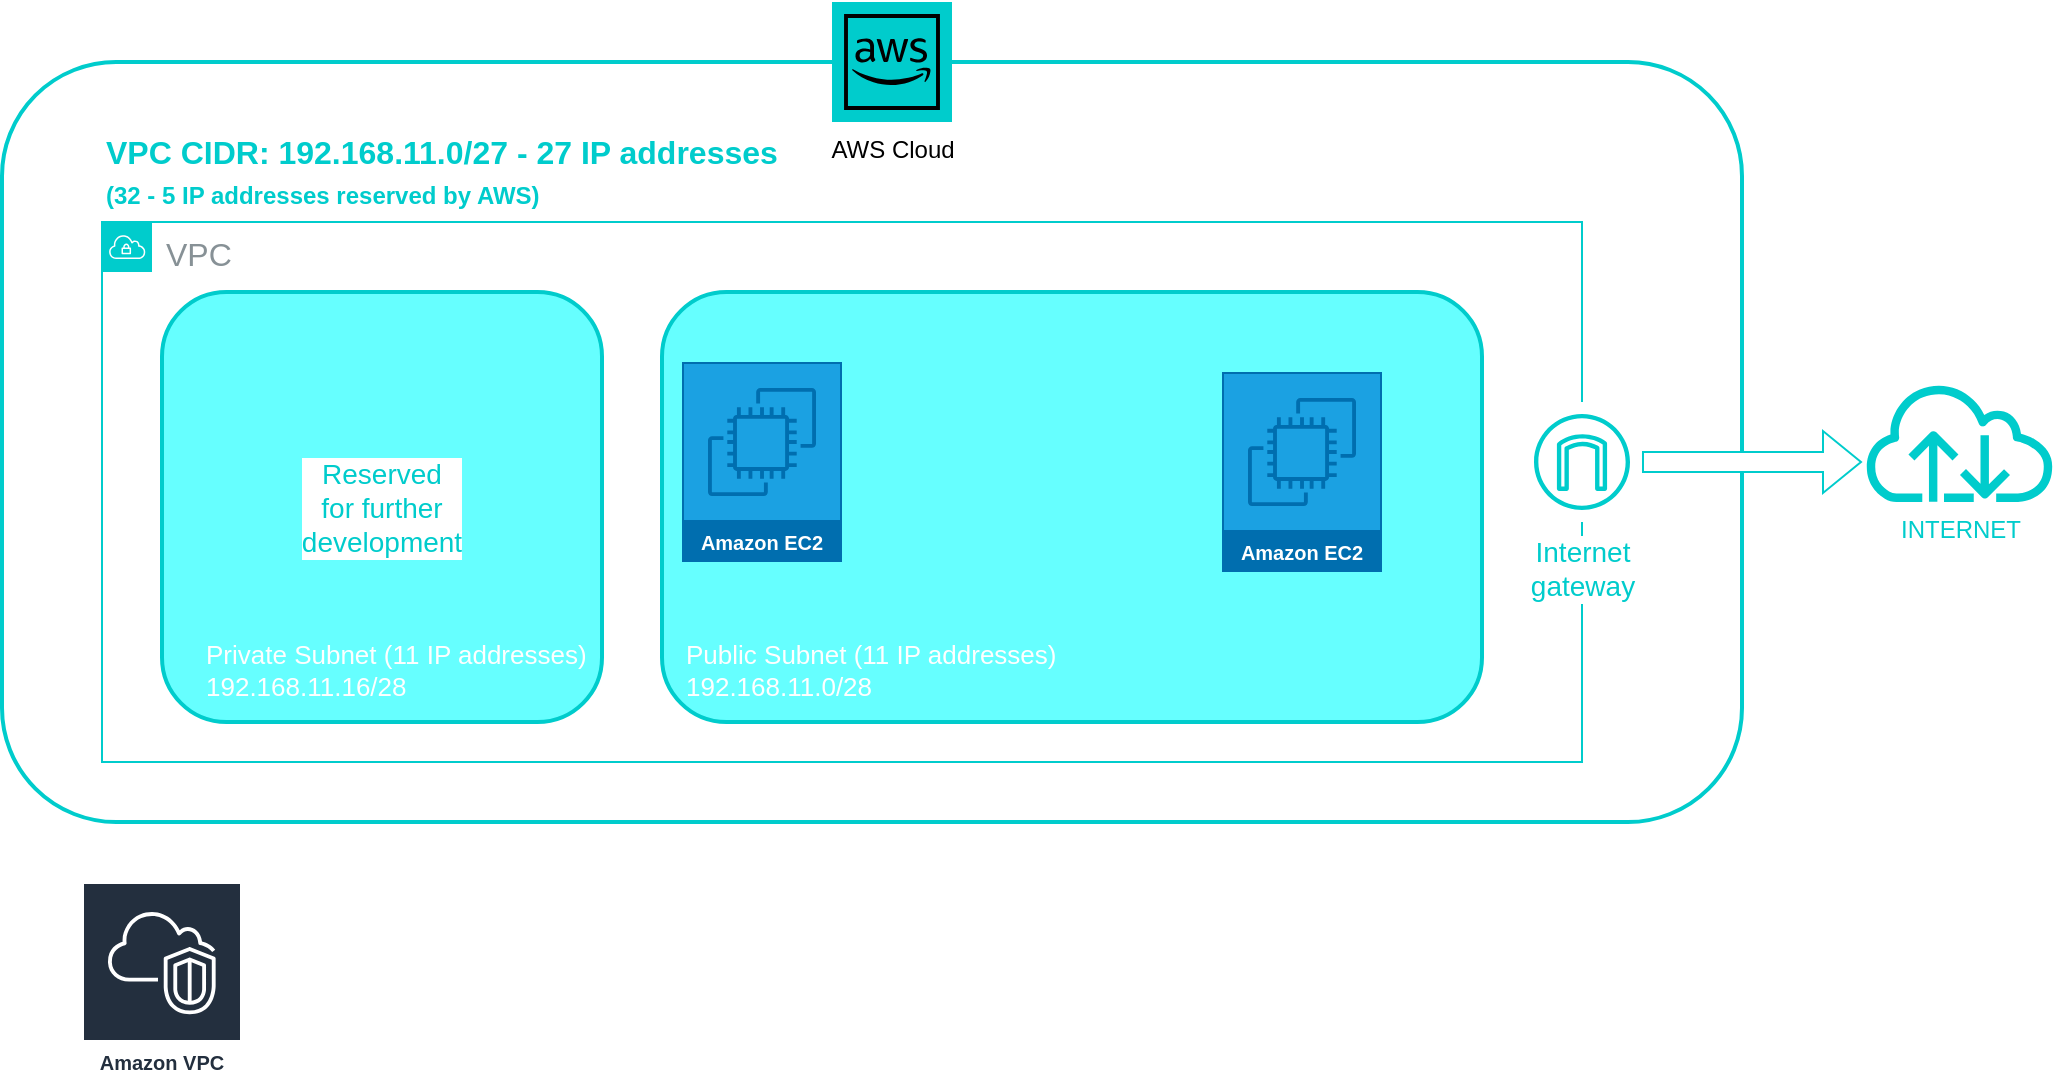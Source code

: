 <mxfile version="20.5.3"><diagram id="uwG570ptbw5u75M1mNWq" name="Page-1"><mxGraphModel dx="1056" dy="627" grid="1" gridSize="10" guides="1" tooltips="1" connect="1" arrows="1" fold="1" page="1" pageScale="1" pageWidth="1169" pageHeight="827" math="0" shadow="0"><root><mxCell id="0"/><mxCell id="1" parent="0"/><mxCell id="eGYBEunt43ErHHiM1uW--8" value="" style="rounded=1;whiteSpace=wrap;html=1;labelBackgroundColor=default;strokeColor=#00CCCC;fontSize=14;fontColor=#00CCCC;fillColor=default;strokeWidth=2;" vertex="1" parent="1"><mxGeometry x="30" y="140" width="870" height="380" as="geometry"/></mxCell><mxCell id="eGYBEunt43ErHHiM1uW--1" value="AWS Cloud" style="sketch=0;outlineConnect=0;dashed=0;verticalLabelPosition=bottom;verticalAlign=top;align=center;html=1;fontSize=12;fontStyle=0;aspect=fixed;shape=mxgraph.aws4.resourceIcon;resIcon=mxgraph.aws4.aws_cloud;fillColor=#00CCCC;" vertex="1" parent="1"><mxGeometry x="445" y="110" width="60" height="60" as="geometry"/></mxCell><mxCell id="eGYBEunt43ErHHiM1uW--2" value="&lt;font style=&quot;font-size: 16px;&quot;&gt;VPC&lt;/font&gt;" style="sketch=0;outlineConnect=0;gradientColor=none;html=1;whiteSpace=wrap;fontSize=12;fontStyle=0;shape=mxgraph.aws4.group;grIcon=mxgraph.aws4.group_vpc;strokeColor=#00CCCC;fillColor=none;verticalAlign=top;align=left;spacingLeft=30;fontColor=#879196;dashed=0;" vertex="1" parent="1"><mxGeometry x="80" y="220" width="740" height="270" as="geometry"/></mxCell><mxCell id="eGYBEunt43ErHHiM1uW--17" value="" style="rounded=1;whiteSpace=wrap;html=1;labelBackgroundColor=default;strokeColor=#00CCCC;strokeWidth=2;fontSize=14;fontColor=#00CCCC;fillColor=#66FFFF;" vertex="1" parent="1"><mxGeometry x="360" y="255" width="410" height="215" as="geometry"/></mxCell><mxCell id="eGYBEunt43ErHHiM1uW--3" value="Amazon EC2" style="sketch=0;outlineConnect=0;strokeColor=#006EAF;fillColor=#1ba1e2;dashed=0;verticalLabelPosition=middle;verticalAlign=bottom;align=center;html=1;whiteSpace=wrap;fontSize=10;fontStyle=1;spacing=3;shape=mxgraph.aws4.productIcon;prIcon=mxgraph.aws4.ec2;fontColor=#ffffff;" vertex="1" parent="1"><mxGeometry x="370" y="290" width="80" height="100" as="geometry"/></mxCell><mxCell id="eGYBEunt43ErHHiM1uW--4" value="Amazon EC2" style="sketch=0;outlineConnect=0;strokeColor=#006EAF;fillColor=#1ba1e2;dashed=0;verticalLabelPosition=middle;verticalAlign=bottom;align=center;html=1;whiteSpace=wrap;fontSize=10;fontStyle=1;spacing=3;shape=mxgraph.aws4.productIcon;prIcon=mxgraph.aws4.ec2;fontColor=#ffffff;" vertex="1" parent="1"><mxGeometry x="640" y="295" width="80" height="100" as="geometry"/></mxCell><mxCell id="eGYBEunt43ErHHiM1uW--5" value="Amazon VPC" style="sketch=0;outlineConnect=0;fontColor=#232F3E;gradientColor=none;strokeColor=#ffffff;fillColor=#232F3E;dashed=0;verticalLabelPosition=middle;verticalAlign=bottom;align=center;html=1;whiteSpace=wrap;fontSize=10;fontStyle=1;spacing=3;shape=mxgraph.aws4.productIcon;prIcon=mxgraph.aws4.vpc;" vertex="1" parent="1"><mxGeometry x="70" y="550" width="80" height="100" as="geometry"/></mxCell><mxCell id="eGYBEunt43ErHHiM1uW--6" value="&lt;font style=&quot;font-size: 14px;&quot; color=&quot;#00CCCC&quot;&gt;Internet&lt;br&gt;gateway&lt;/font&gt;" style="sketch=0;outlineConnect=0;fontColor=#232F3E;gradientColor=none;strokeColor=#00CCCC;fillColor=default;dashed=0;verticalLabelPosition=bottom;verticalAlign=top;align=center;html=1;fontSize=12;fontStyle=0;aspect=fixed;shape=mxgraph.aws4.resourceIcon;resIcon=mxgraph.aws4.internet_gateway;labelBackgroundColor=default;" vertex="1" parent="1"><mxGeometry x="790" y="310" width="60" height="60" as="geometry"/></mxCell><mxCell id="eGYBEunt43ErHHiM1uW--7" value="&lt;div align=&quot;left&quot;&gt;&lt;b&gt;&lt;font style=&quot;font-size: 16px;&quot; color=&quot;#00CCCC&quot;&gt;VPC CIDR: 192.168.11.0/27 - 27 IP addresses &lt;br&gt;&lt;/font&gt;&lt;/b&gt;&lt;/div&gt;&lt;div align=&quot;left&quot;&gt;&lt;font size=&quot;1&quot;&gt;&lt;b&gt;&lt;font style=&quot;font-size: 12px;&quot; color=&quot;#00CCCC&quot;&gt;(32 - 5 IP addresses reserved by AWS)&lt;/font&gt;&lt;/b&gt;&lt;/font&gt;&lt;/div&gt;" style="text;html=1;align=left;verticalAlign=middle;resizable=0;points=[];autosize=1;strokeColor=none;fillColor=none;fontSize=16;" vertex="1" parent="1"><mxGeometry x="80" y="170" width="360" height="50" as="geometry"/></mxCell><mxCell id="eGYBEunt43ErHHiM1uW--12" value="" style="shape=flexArrow;endArrow=classic;html=1;rounded=0;strokeColor=#00CCCC;fontSize=14;fontColor=#00CCCC;fillColor=default;" edge="1" parent="1" source="eGYBEunt43ErHHiM1uW--6"><mxGeometry width="50" height="50" relative="1" as="geometry"><mxPoint x="950" y="474" as="sourcePoint"/><mxPoint x="960" y="340" as="targetPoint"/></mxGeometry></mxCell><mxCell id="eGYBEunt43ErHHiM1uW--13" value="&lt;font color=&quot;#00CCCC&quot;&gt;INTERNET&lt;/font&gt;" style="sketch=0;outlineConnect=0;fillColor=#00CCCC;strokeColor=#0e8088;dashed=0;verticalLabelPosition=bottom;verticalAlign=top;align=center;html=1;fontSize=12;fontStyle=0;aspect=fixed;pointerEvents=1;shape=mxgraph.aws4.internet;labelBackgroundColor=default;strokeWidth=2;" vertex="1" parent="1"><mxGeometry x="960" y="300" width="97.5" height="60" as="geometry"/></mxCell><mxCell id="eGYBEunt43ErHHiM1uW--18" value="&lt;div style=&quot;font-size: 13px;&quot; align=&quot;left&quot;&gt;&lt;font style=&quot;font-size: 13px;&quot; color=&quot;#FFFFFF&quot;&gt;Public Subnet (11 IP addresses)&lt;br&gt;&lt;/font&gt;&lt;/div&gt;&lt;div style=&quot;font-size: 13px;&quot; align=&quot;left&quot;&gt;&lt;font style=&quot;font-size: 13px;&quot; color=&quot;#FFFFFF&quot;&gt;192.168.11.0/28&lt;/font&gt;&lt;/div&gt;" style="text;html=1;align=left;verticalAlign=middle;resizable=0;points=[];autosize=1;fontSize=14;" vertex="1" parent="1"><mxGeometry x="370" y="424" width="210" height="40" as="geometry"/></mxCell><mxCell id="eGYBEunt43ErHHiM1uW--19" value="&lt;div&gt;&lt;span class=&quot;HwtZe&quot; lang=&quot;en&quot;&gt;&lt;span class=&quot;jCAhz ChMk0b&quot;&gt;&lt;span class=&quot;ryNqvb&quot;&gt;Reserved&lt;/span&gt;&lt;/span&gt;&lt;/span&gt;&lt;/div&gt;&lt;div&gt;&lt;span class=&quot;HwtZe&quot; lang=&quot;en&quot;&gt;&lt;span class=&quot;jCAhz ChMk0b&quot;&gt;&lt;span class=&quot;ryNqvb&quot;&gt;for further &lt;br&gt;&lt;/span&gt;&lt;/span&gt;&lt;/span&gt;&lt;/div&gt;&lt;div&gt;&lt;span class=&quot;HwtZe&quot; lang=&quot;en&quot;&gt;&lt;span class=&quot;jCAhz ChMk0b&quot;&gt;&lt;span class=&quot;ryNqvb&quot;&gt;development&lt;/span&gt;&lt;/span&gt;&lt;/span&gt;&lt;/div&gt;" style="rounded=1;whiteSpace=wrap;html=1;labelBackgroundColor=default;strokeColor=#00CCCC;strokeWidth=2;fontSize=14;fontColor=#00CCCC;fillColor=#66FFFF;" vertex="1" parent="1"><mxGeometry x="110" y="255" width="220" height="215" as="geometry"/></mxCell><mxCell id="eGYBEunt43ErHHiM1uW--20" value="&lt;div style=&quot;font-size: 13px;&quot; align=&quot;left&quot;&gt;&lt;font style=&quot;font-size: 13px;&quot; color=&quot;#FFFFFF&quot;&gt;Private Subnet &lt;/font&gt;&lt;font style=&quot;font-size: 13px;&quot; color=&quot;#FFFFFF&quot;&gt;(11 IP addresses)&lt;/font&gt;&lt;/div&gt;&lt;div style=&quot;font-size: 13px;&quot; align=&quot;left&quot;&gt;&lt;font style=&quot;font-size: 13px;&quot; color=&quot;#FFFFFF&quot;&gt;192.168.11.16/28&lt;/font&gt;&lt;/div&gt;" style="text;html=1;align=left;verticalAlign=middle;resizable=0;points=[];autosize=1;fontSize=14;" vertex="1" parent="1"><mxGeometry x="130" y="424" width="210" height="40" as="geometry"/></mxCell></root></mxGraphModel></diagram></mxfile>